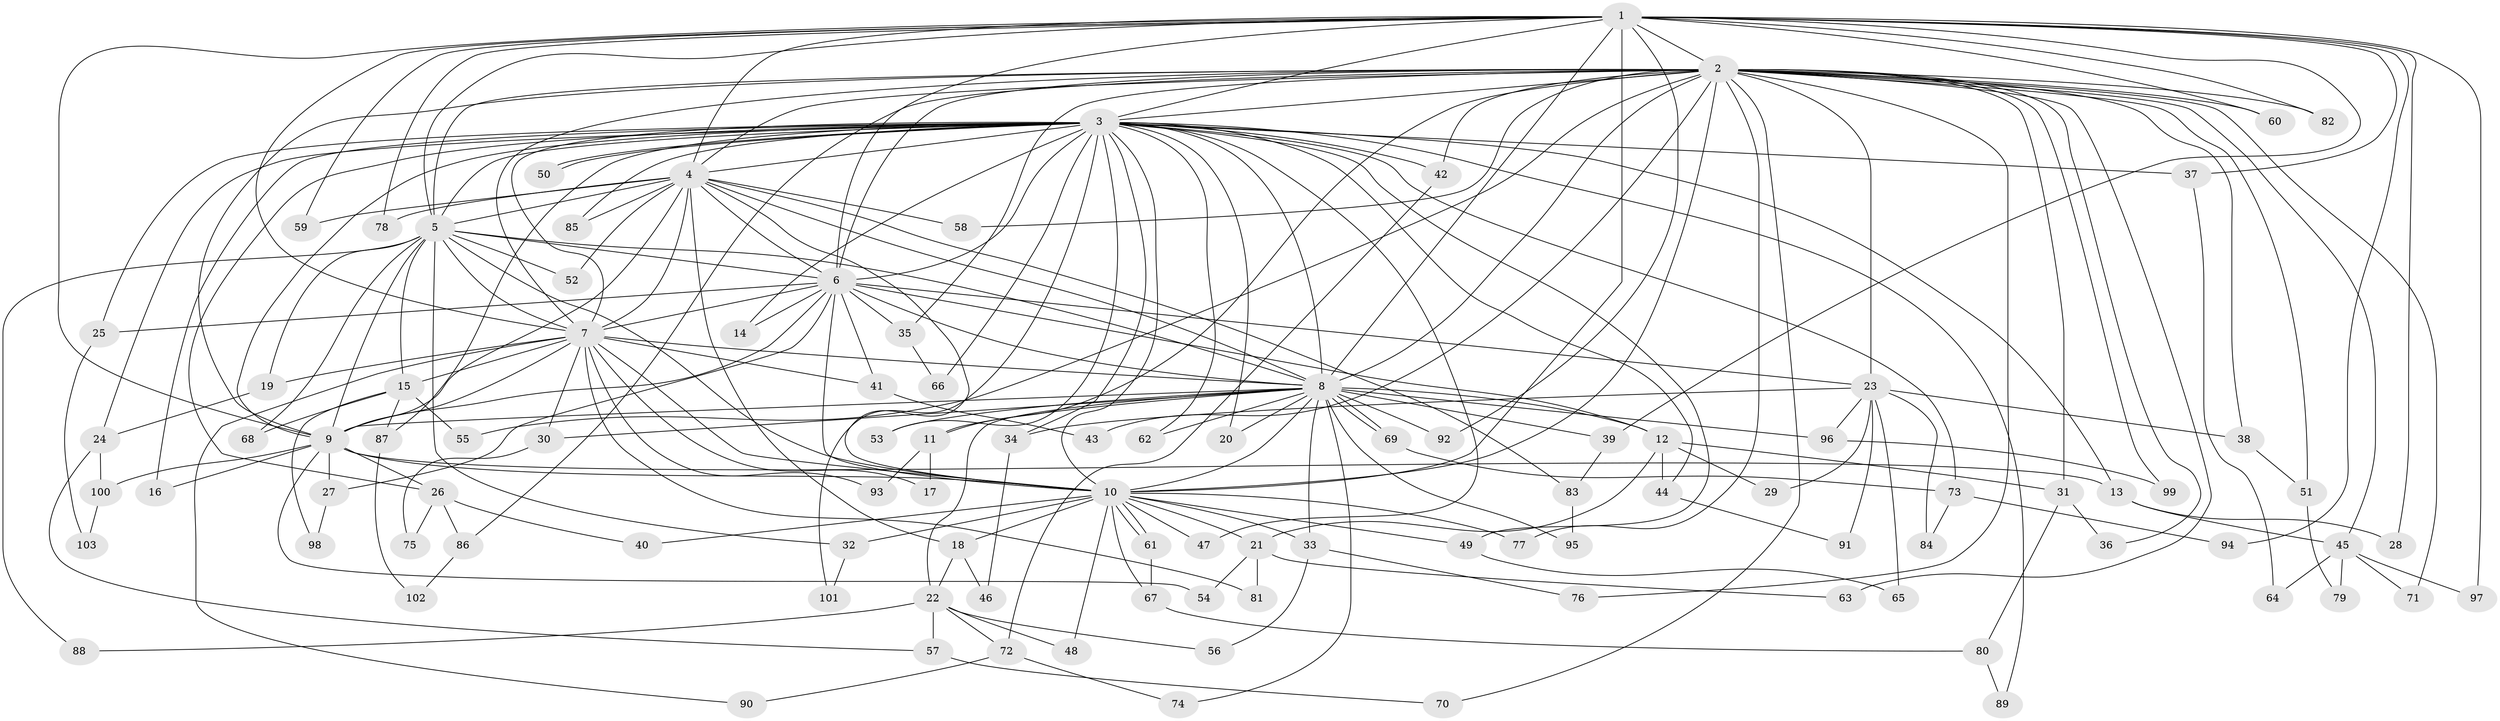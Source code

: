 // coarse degree distribution, {4: 0.13333333333333333, 15: 0.03333333333333333, 6: 0.06666666666666667, 3: 0.3, 5: 0.13333333333333333, 19: 0.03333333333333333, 22: 0.03333333333333333, 1: 0.03333333333333333, 2: 0.06666666666666667, 8: 0.03333333333333333, 9: 0.03333333333333333, 10: 0.03333333333333333, 11: 0.03333333333333333, 12: 0.03333333333333333}
// Generated by graph-tools (version 1.1) at 2025/36/03/04/25 23:36:20]
// undirected, 103 vertices, 231 edges
graph export_dot {
  node [color=gray90,style=filled];
  1;
  2;
  3;
  4;
  5;
  6;
  7;
  8;
  9;
  10;
  11;
  12;
  13;
  14;
  15;
  16;
  17;
  18;
  19;
  20;
  21;
  22;
  23;
  24;
  25;
  26;
  27;
  28;
  29;
  30;
  31;
  32;
  33;
  34;
  35;
  36;
  37;
  38;
  39;
  40;
  41;
  42;
  43;
  44;
  45;
  46;
  47;
  48;
  49;
  50;
  51;
  52;
  53;
  54;
  55;
  56;
  57;
  58;
  59;
  60;
  61;
  62;
  63;
  64;
  65;
  66;
  67;
  68;
  69;
  70;
  71;
  72;
  73;
  74;
  75;
  76;
  77;
  78;
  79;
  80;
  81;
  82;
  83;
  84;
  85;
  86;
  87;
  88;
  89;
  90;
  91;
  92;
  93;
  94;
  95;
  96;
  97;
  98;
  99;
  100;
  101;
  102;
  103;
  1 -- 2;
  1 -- 3;
  1 -- 4;
  1 -- 5;
  1 -- 6;
  1 -- 7;
  1 -- 8;
  1 -- 9;
  1 -- 10;
  1 -- 28;
  1 -- 37;
  1 -- 39;
  1 -- 59;
  1 -- 60;
  1 -- 78;
  1 -- 82;
  1 -- 92;
  1 -- 94;
  1 -- 97;
  2 -- 3;
  2 -- 4;
  2 -- 5;
  2 -- 6;
  2 -- 7;
  2 -- 8;
  2 -- 9;
  2 -- 10;
  2 -- 11;
  2 -- 23;
  2 -- 31;
  2 -- 35;
  2 -- 36;
  2 -- 38;
  2 -- 42;
  2 -- 43;
  2 -- 45;
  2 -- 51;
  2 -- 55;
  2 -- 58;
  2 -- 60;
  2 -- 63;
  2 -- 70;
  2 -- 71;
  2 -- 76;
  2 -- 77;
  2 -- 82;
  2 -- 86;
  2 -- 99;
  3 -- 4;
  3 -- 5;
  3 -- 6;
  3 -- 7;
  3 -- 8;
  3 -- 9;
  3 -- 10;
  3 -- 13;
  3 -- 14;
  3 -- 16;
  3 -- 20;
  3 -- 24;
  3 -- 25;
  3 -- 26;
  3 -- 34;
  3 -- 37;
  3 -- 42;
  3 -- 44;
  3 -- 47;
  3 -- 49;
  3 -- 50;
  3 -- 50;
  3 -- 53;
  3 -- 62;
  3 -- 66;
  3 -- 73;
  3 -- 85;
  3 -- 87;
  3 -- 89;
  3 -- 101;
  4 -- 5;
  4 -- 6;
  4 -- 7;
  4 -- 8;
  4 -- 9;
  4 -- 10;
  4 -- 18;
  4 -- 52;
  4 -- 58;
  4 -- 59;
  4 -- 78;
  4 -- 83;
  4 -- 85;
  5 -- 6;
  5 -- 7;
  5 -- 8;
  5 -- 9;
  5 -- 10;
  5 -- 15;
  5 -- 19;
  5 -- 32;
  5 -- 52;
  5 -- 68;
  5 -- 88;
  6 -- 7;
  6 -- 8;
  6 -- 9;
  6 -- 10;
  6 -- 12;
  6 -- 14;
  6 -- 23;
  6 -- 25;
  6 -- 27;
  6 -- 35;
  6 -- 41;
  7 -- 8;
  7 -- 9;
  7 -- 10;
  7 -- 15;
  7 -- 17;
  7 -- 19;
  7 -- 30;
  7 -- 41;
  7 -- 81;
  7 -- 90;
  7 -- 93;
  8 -- 9;
  8 -- 10;
  8 -- 11;
  8 -- 12;
  8 -- 20;
  8 -- 22;
  8 -- 30;
  8 -- 33;
  8 -- 39;
  8 -- 53;
  8 -- 62;
  8 -- 69;
  8 -- 69;
  8 -- 74;
  8 -- 92;
  8 -- 95;
  8 -- 96;
  9 -- 10;
  9 -- 13;
  9 -- 16;
  9 -- 26;
  9 -- 27;
  9 -- 54;
  9 -- 100;
  10 -- 18;
  10 -- 21;
  10 -- 32;
  10 -- 33;
  10 -- 40;
  10 -- 47;
  10 -- 48;
  10 -- 49;
  10 -- 61;
  10 -- 61;
  10 -- 67;
  10 -- 77;
  11 -- 17;
  11 -- 93;
  12 -- 21;
  12 -- 29;
  12 -- 31;
  12 -- 44;
  13 -- 28;
  13 -- 45;
  15 -- 55;
  15 -- 68;
  15 -- 87;
  15 -- 98;
  18 -- 22;
  18 -- 46;
  19 -- 24;
  21 -- 54;
  21 -- 63;
  21 -- 81;
  22 -- 48;
  22 -- 56;
  22 -- 57;
  22 -- 72;
  22 -- 88;
  23 -- 29;
  23 -- 34;
  23 -- 38;
  23 -- 65;
  23 -- 84;
  23 -- 91;
  23 -- 96;
  24 -- 57;
  24 -- 100;
  25 -- 103;
  26 -- 40;
  26 -- 75;
  26 -- 86;
  27 -- 98;
  30 -- 75;
  31 -- 36;
  31 -- 80;
  32 -- 101;
  33 -- 56;
  33 -- 76;
  34 -- 46;
  35 -- 66;
  37 -- 64;
  38 -- 51;
  39 -- 83;
  41 -- 43;
  42 -- 72;
  44 -- 91;
  45 -- 64;
  45 -- 71;
  45 -- 79;
  45 -- 97;
  49 -- 65;
  51 -- 79;
  57 -- 70;
  61 -- 67;
  67 -- 80;
  69 -- 73;
  72 -- 74;
  72 -- 90;
  73 -- 84;
  73 -- 94;
  80 -- 89;
  83 -- 95;
  86 -- 102;
  87 -- 102;
  96 -- 99;
  100 -- 103;
}
